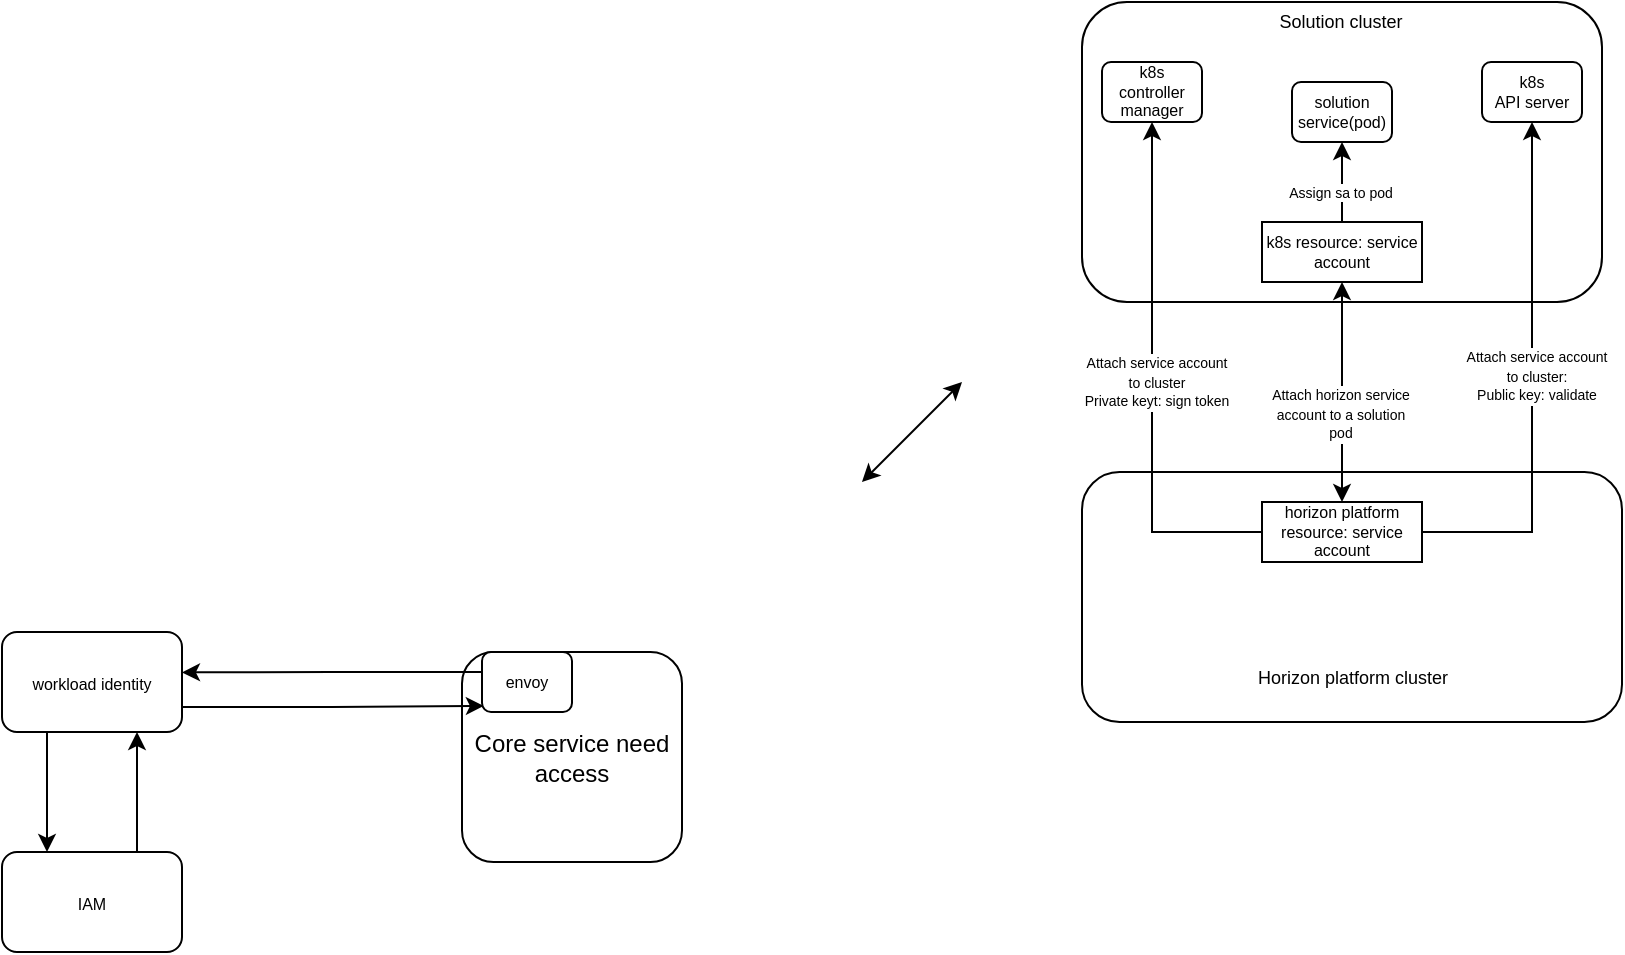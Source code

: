 <mxfile version="15.6.3" type="github" pages="3">
  <diagram id="b4ByG3n0g_XdcM6swtLX" name="Page-1">
    <mxGraphModel dx="1543" dy="423" grid="1" gridSize="10" guides="1" tooltips="1" connect="1" arrows="1" fold="1" page="1" pageScale="1" pageWidth="827" pageHeight="1169" math="0" shadow="0">
      <root>
        <mxCell id="0" />
        <mxCell id="1" parent="0" />
        <mxCell id="QcERvQICMJE9YjtgMvUy-2" value="" style="rounded=1;whiteSpace=wrap;html=1;" parent="1" vertex="1">
          <mxGeometry x="170" y="270" width="260" height="150" as="geometry" />
        </mxCell>
        <mxCell id="QcERvQICMJE9YjtgMvUy-4" value="Core service need&lt;br&gt;access" style="rounded=1;whiteSpace=wrap;html=1;" parent="1" vertex="1">
          <mxGeometry x="-140" y="595" width="110" height="105" as="geometry" />
        </mxCell>
        <mxCell id="J9pMrHEVpGNSI1H_bwjB-1" style="edgeStyle=orthogonalEdgeStyle;rounded=0;orthogonalLoop=1;jettySize=auto;html=1;exitX=0.25;exitY=1;exitDx=0;exitDy=0;entryX=0.25;entryY=0;entryDx=0;entryDy=0;" parent="1" source="QcERvQICMJE9YjtgMvUy-9" target="QcERvQICMJE9YjtgMvUy-12" edge="1">
          <mxGeometry relative="1" as="geometry" />
        </mxCell>
        <mxCell id="J9pMrHEVpGNSI1H_bwjB-3" style="edgeStyle=orthogonalEdgeStyle;rounded=0;orthogonalLoop=1;jettySize=auto;html=1;exitX=1;exitY=0.75;exitDx=0;exitDy=0;entryX=0.021;entryY=0.898;entryDx=0;entryDy=0;entryPerimeter=0;" parent="1" source="QcERvQICMJE9YjtgMvUy-9" target="QcERvQICMJE9YjtgMvUy-10" edge="1">
          <mxGeometry relative="1" as="geometry" />
        </mxCell>
        <mxCell id="QcERvQICMJE9YjtgMvUy-9" value="&lt;font style=&quot;font-size: 8px&quot;&gt;workload identity&lt;/font&gt;" style="rounded=1;whiteSpace=wrap;html=1;" parent="1" vertex="1">
          <mxGeometry x="-370" y="585" width="90" height="50" as="geometry" />
        </mxCell>
        <mxCell id="QcERvQICMJE9YjtgMvUy-11" style="edgeStyle=orthogonalEdgeStyle;rounded=0;orthogonalLoop=1;jettySize=auto;html=1;exitX=0;exitY=0.25;exitDx=0;exitDy=0;entryX=1;entryY=0.404;entryDx=0;entryDy=0;entryPerimeter=0;fontSize=8;" parent="1" source="QcERvQICMJE9YjtgMvUy-10" target="QcERvQICMJE9YjtgMvUy-9" edge="1">
          <mxGeometry relative="1" as="geometry">
            <Array as="points">
              <mxPoint x="-130" y="605" />
              <mxPoint x="-205" y="605" />
            </Array>
          </mxGeometry>
        </mxCell>
        <mxCell id="QcERvQICMJE9YjtgMvUy-10" value="envoy" style="rounded=1;whiteSpace=wrap;html=1;fontSize=8;" parent="1" vertex="1">
          <mxGeometry x="-130" y="595" width="45" height="30" as="geometry" />
        </mxCell>
        <mxCell id="J9pMrHEVpGNSI1H_bwjB-2" style="edgeStyle=orthogonalEdgeStyle;rounded=0;orthogonalLoop=1;jettySize=auto;html=1;exitX=0.75;exitY=0;exitDx=0;exitDy=0;entryX=0.75;entryY=1;entryDx=0;entryDy=0;" parent="1" source="QcERvQICMJE9YjtgMvUy-12" target="QcERvQICMJE9YjtgMvUy-9" edge="1">
          <mxGeometry relative="1" as="geometry" />
        </mxCell>
        <mxCell id="QcERvQICMJE9YjtgMvUy-12" value="&lt;font style=&quot;font-size: 8px&quot;&gt;IAM&lt;/font&gt;" style="rounded=1;whiteSpace=wrap;html=1;" parent="1" vertex="1">
          <mxGeometry x="-370" y="695" width="90" height="50" as="geometry" />
        </mxCell>
        <mxCell id="Q-bXFTrbB7c0WMLXX80c-1" value="k8s&lt;br&gt;controller manager" style="rounded=1;whiteSpace=wrap;html=1;fontSize=8;" vertex="1" parent="1">
          <mxGeometry x="180" y="300" width="50" height="30" as="geometry" />
        </mxCell>
        <mxCell id="Q-bXFTrbB7c0WMLXX80c-2" value="k8s&lt;br&gt;API server" style="rounded=1;whiteSpace=wrap;html=1;fontSize=8;" vertex="1" parent="1">
          <mxGeometry x="370" y="300" width="50" height="30" as="geometry" />
        </mxCell>
        <mxCell id="Q-bXFTrbB7c0WMLXX80c-16" style="edgeStyle=orthogonalEdgeStyle;rounded=0;orthogonalLoop=1;jettySize=auto;html=1;exitX=0.5;exitY=0;exitDx=0;exitDy=0;entryX=0.5;entryY=1;entryDx=0;entryDy=0;fontSize=8;" edge="1" parent="1" source="Q-bXFTrbB7c0WMLXX80c-4" target="Q-bXFTrbB7c0WMLXX80c-15">
          <mxGeometry relative="1" as="geometry" />
        </mxCell>
        <mxCell id="Q-bXFTrbB7c0WMLXX80c-17" value="&lt;font style=&quot;font-size: 7px&quot;&gt;Assign sa to pod&lt;/font&gt;" style="edgeLabel;html=1;align=center;verticalAlign=middle;resizable=0;points=[];fontSize=8;" vertex="1" connectable="0" parent="Q-bXFTrbB7c0WMLXX80c-16">
          <mxGeometry x="-0.255" y="1" relative="1" as="geometry">
            <mxPoint as="offset" />
          </mxGeometry>
        </mxCell>
        <mxCell id="Q-bXFTrbB7c0WMLXX80c-4" value="k8s resource: service account" style="rounded=0;whiteSpace=wrap;html=1;fontSize=8;" vertex="1" parent="1">
          <mxGeometry x="260" y="380" width="80" height="30" as="geometry" />
        </mxCell>
        <mxCell id="Q-bXFTrbB7c0WMLXX80c-5" value="" style="rounded=1;whiteSpace=wrap;html=1;fontSize=8;" vertex="1" parent="1">
          <mxGeometry x="170" y="505" width="270" height="125" as="geometry" />
        </mxCell>
        <mxCell id="Q-bXFTrbB7c0WMLXX80c-10" style="edgeStyle=orthogonalEdgeStyle;rounded=0;orthogonalLoop=1;jettySize=auto;html=1;exitX=0;exitY=0.5;exitDx=0;exitDy=0;entryX=0.5;entryY=1;entryDx=0;entryDy=0;fontSize=8;" edge="1" parent="1" source="Q-bXFTrbB7c0WMLXX80c-6" target="Q-bXFTrbB7c0WMLXX80c-1">
          <mxGeometry relative="1" as="geometry" />
        </mxCell>
        <mxCell id="Q-bXFTrbB7c0WMLXX80c-11" value="&lt;font style=&quot;font-size: 7px&quot;&gt;Attach service account &lt;br&gt;to cluster&lt;br&gt;Private keyt: sign token&lt;/font&gt;" style="edgeLabel;html=1;align=center;verticalAlign=middle;resizable=0;points=[];fontSize=8;" vertex="1" connectable="0" parent="Q-bXFTrbB7c0WMLXX80c-10">
          <mxGeometry x="-0.001" y="-2" relative="1" as="geometry">
            <mxPoint as="offset" />
          </mxGeometry>
        </mxCell>
        <mxCell id="Q-bXFTrbB7c0WMLXX80c-12" style="edgeStyle=orthogonalEdgeStyle;rounded=0;orthogonalLoop=1;jettySize=auto;html=1;exitX=1;exitY=0.5;exitDx=0;exitDy=0;fontSize=8;" edge="1" parent="1" source="Q-bXFTrbB7c0WMLXX80c-6" target="Q-bXFTrbB7c0WMLXX80c-2">
          <mxGeometry relative="1" as="geometry">
            <mxPoint x="510" y="350" as="targetPoint" />
          </mxGeometry>
        </mxCell>
        <mxCell id="Q-bXFTrbB7c0WMLXX80c-13" value="&lt;font style=&quot;font-size: 7px&quot;&gt;Attach service account &lt;br&gt;to cluster:&lt;br&gt;Public key: validate&lt;/font&gt;" style="edgeLabel;html=1;align=center;verticalAlign=middle;resizable=0;points=[];fontSize=8;" vertex="1" connectable="0" parent="Q-bXFTrbB7c0WMLXX80c-12">
          <mxGeometry x="0.022" y="-2" relative="1" as="geometry">
            <mxPoint as="offset" />
          </mxGeometry>
        </mxCell>
        <mxCell id="Q-bXFTrbB7c0WMLXX80c-6" value="horizon platform resource: service account" style="rounded=0;whiteSpace=wrap;html=1;fontSize=8;" vertex="1" parent="1">
          <mxGeometry x="260" y="520" width="80" height="30" as="geometry" />
        </mxCell>
        <mxCell id="Q-bXFTrbB7c0WMLXX80c-14" value="" style="endArrow=classic;startArrow=classic;html=1;rounded=0;fontSize=8;" edge="1" parent="1">
          <mxGeometry width="50" height="50" relative="1" as="geometry">
            <mxPoint x="60" y="510" as="sourcePoint" />
            <mxPoint x="110" y="460" as="targetPoint" />
          </mxGeometry>
        </mxCell>
        <mxCell id="Q-bXFTrbB7c0WMLXX80c-15" value="solution service(pod)" style="rounded=1;whiteSpace=wrap;html=1;fontSize=8;" vertex="1" parent="1">
          <mxGeometry x="275" y="310" width="50" height="30" as="geometry" />
        </mxCell>
        <mxCell id="Q-bXFTrbB7c0WMLXX80c-18" value="" style="endArrow=classic;startArrow=classic;html=1;rounded=0;fontSize=8;entryX=0.5;entryY=1;entryDx=0;entryDy=0;exitX=0.5;exitY=0;exitDx=0;exitDy=0;" edge="1" parent="1" source="Q-bXFTrbB7c0WMLXX80c-6" target="Q-bXFTrbB7c0WMLXX80c-4">
          <mxGeometry width="50" height="50" relative="1" as="geometry">
            <mxPoint x="520" y="520" as="sourcePoint" />
            <mxPoint x="570" y="470" as="targetPoint" />
          </mxGeometry>
        </mxCell>
        <mxCell id="Q-bXFTrbB7c0WMLXX80c-19" value="&lt;font style=&quot;font-size: 7px&quot;&gt;Attach horizon service&lt;br&gt;account to a solution&lt;br&gt;pod&lt;/font&gt;" style="edgeLabel;html=1;align=center;verticalAlign=middle;resizable=0;points=[];fontSize=8;" vertex="1" connectable="0" parent="Q-bXFTrbB7c0WMLXX80c-18">
          <mxGeometry x="-0.192" y="1" relative="1" as="geometry">
            <mxPoint as="offset" />
          </mxGeometry>
        </mxCell>
        <mxCell id="Q-bXFTrbB7c0WMLXX80c-20" value="&lt;font style=&quot;font-size: 9px&quot;&gt;Horizon platform cluster&lt;/font&gt;" style="text;html=1;strokeColor=none;fillColor=none;align=center;verticalAlign=middle;whiteSpace=wrap;rounded=0;fontSize=7;" vertex="1" parent="1">
          <mxGeometry x="212.5" y="595" width="185" height="25" as="geometry" />
        </mxCell>
        <mxCell id="Q-bXFTrbB7c0WMLXX80c-21" value="&lt;font style=&quot;font-size: 9px&quot;&gt;Solution cluster&lt;/font&gt;" style="text;html=1;strokeColor=none;fillColor=none;align=center;verticalAlign=middle;whiteSpace=wrap;rounded=0;fontSize=7;" vertex="1" parent="1">
          <mxGeometry x="227.5" y="270" width="142.5" height="20" as="geometry" />
        </mxCell>
      </root>
    </mxGraphModel>
  </diagram>
  <diagram id="orOfWPRd16nNayoBNhuf" name="Page-2">
    <mxGraphModel dx="1503" dy="888" grid="1" gridSize="10" guides="1" tooltips="1" connect="1" arrows="1" fold="1" page="1" pageScale="1" pageWidth="827" pageHeight="1169" math="0" shadow="0">
      <root>
        <mxCell id="x3Psv9wIMixYnTsCgply-0" />
        <mxCell id="x3Psv9wIMixYnTsCgply-1" parent="x3Psv9wIMixYnTsCgply-0" />
      </root>
    </mxGraphModel>
  </diagram>
  <diagram id="FQC6kj_795ZJFNBx_DUS" name="Page-3">
    <mxGraphModel dx="716" dy="423" grid="1" gridSize="10" guides="1" tooltips="1" connect="1" arrows="1" fold="1" page="1" pageScale="1" pageWidth="827" pageHeight="1169" math="0" shadow="0">
      <root>
        <mxCell id="AEApJBpo0z5xCWg6R1o6-0" />
        <mxCell id="AEApJBpo0z5xCWg6R1o6-1" parent="AEApJBpo0z5xCWg6R1o6-0" />
        <mxCell id="cl8YVSSVURVslZZRqB2N-0" value="Service account" style="shape=table;startSize=30;container=1;collapsible=1;childLayout=tableLayout;fixedRows=1;rowLines=0;fontStyle=1;align=center;resizeLast=1;" vertex="1" parent="AEApJBpo0z5xCWg6R1o6-1">
          <mxGeometry x="220" y="350" width="140" height="120" as="geometry">
            <mxRectangle x="340" y="290" width="120" height="30" as="alternateBounds" />
          </mxGeometry>
        </mxCell>
        <mxCell id="cl8YVSSVURVslZZRqB2N-1" value="" style="shape=partialRectangle;collapsible=0;dropTarget=0;pointerEvents=0;fillColor=none;top=0;left=0;bottom=1;right=0;points=[[0,0.5],[1,0.5]];portConstraint=eastwest;" vertex="1" parent="cl8YVSSVURVslZZRqB2N-0">
          <mxGeometry y="30" width="140" height="30" as="geometry" />
        </mxCell>
        <mxCell id="cl8YVSSVURVslZZRqB2N-2" value="PK" style="shape=partialRectangle;connectable=0;fillColor=none;top=0;left=0;bottom=0;right=0;fontStyle=1;overflow=hidden;" vertex="1" parent="cl8YVSSVURVslZZRqB2N-1">
          <mxGeometry width="30" height="30" as="geometry">
            <mxRectangle width="30" height="30" as="alternateBounds" />
          </mxGeometry>
        </mxCell>
        <mxCell id="cl8YVSSVURVslZZRqB2N-3" value="UniqueID" style="shape=partialRectangle;connectable=0;fillColor=none;top=0;left=0;bottom=0;right=0;align=left;spacingLeft=6;fontStyle=5;overflow=hidden;" vertex="1" parent="cl8YVSSVURVslZZRqB2N-1">
          <mxGeometry x="30" width="110" height="30" as="geometry">
            <mxRectangle width="110" height="30" as="alternateBounds" />
          </mxGeometry>
        </mxCell>
        <mxCell id="cl8YVSSVURVslZZRqB2N-4" value="" style="shape=partialRectangle;collapsible=0;dropTarget=0;pointerEvents=0;fillColor=none;top=0;left=0;bottom=0;right=0;points=[[0,0.5],[1,0.5]];portConstraint=eastwest;" vertex="1" parent="cl8YVSSVURVslZZRqB2N-0">
          <mxGeometry y="60" width="140" height="30" as="geometry" />
        </mxCell>
        <mxCell id="cl8YVSSVURVslZZRqB2N-5" value="" style="shape=partialRectangle;connectable=0;fillColor=none;top=0;left=0;bottom=0;right=0;editable=1;overflow=hidden;" vertex="1" parent="cl8YVSSVURVslZZRqB2N-4">
          <mxGeometry width="30" height="30" as="geometry">
            <mxRectangle width="30" height="30" as="alternateBounds" />
          </mxGeometry>
        </mxCell>
        <mxCell id="cl8YVSSVURVslZZRqB2N-6" value="RSA key pairs(horizon &#xa;managed &amp; &#xa;user managed)" style="shape=partialRectangle;connectable=0;fillColor=none;top=0;left=0;bottom=0;right=0;align=left;spacingLeft=6;overflow=hidden;fontSize=8;" vertex="1" parent="cl8YVSSVURVslZZRqB2N-4">
          <mxGeometry x="30" width="110" height="30" as="geometry">
            <mxRectangle width="110" height="30" as="alternateBounds" />
          </mxGeometry>
        </mxCell>
        <mxCell id="cl8YVSSVURVslZZRqB2N-7" value="" style="shape=partialRectangle;collapsible=0;dropTarget=0;pointerEvents=0;fillColor=none;top=0;left=0;bottom=0;right=0;points=[[0,0.5],[1,0.5]];portConstraint=eastwest;" vertex="1" parent="cl8YVSSVURVslZZRqB2N-0">
          <mxGeometry y="90" width="140" height="30" as="geometry" />
        </mxCell>
        <mxCell id="cl8YVSSVURVslZZRqB2N-8" value="" style="shape=partialRectangle;connectable=0;fillColor=none;top=0;left=0;bottom=0;right=0;editable=1;overflow=hidden;" vertex="1" parent="cl8YVSSVURVslZZRqB2N-7">
          <mxGeometry width="30" height="30" as="geometry">
            <mxRectangle width="30" height="30" as="alternateBounds" />
          </mxGeometry>
        </mxCell>
        <mxCell id="cl8YVSSVURVslZZRqB2N-9" value="role_bindings" style="shape=partialRectangle;connectable=0;fillColor=none;top=0;left=0;bottom=0;right=0;align=left;spacingLeft=6;overflow=hidden;" vertex="1" parent="cl8YVSSVURVslZZRqB2N-7">
          <mxGeometry x="30" width="110" height="30" as="geometry">
            <mxRectangle width="110" height="30" as="alternateBounds" />
          </mxGeometry>
        </mxCell>
        <mxCell id="cl8YVSSVURVslZZRqB2N-15" value="" style="shape=partialRectangle;collapsible=0;dropTarget=0;pointerEvents=0;fillColor=none;top=0;left=0;bottom=0;right=0;points=[[0,0.5],[1,0.5]];portConstraint=eastwest;" vertex="1" parent="AEApJBpo0z5xCWg6R1o6-1">
          <mxGeometry x="340" y="440" width="270" height="30" as="geometry" />
        </mxCell>
        <mxCell id="cl8YVSSVURVslZZRqB2N-16" value="" style="shape=partialRectangle;connectable=0;fillColor=none;top=0;left=0;bottom=0;right=0;editable=1;overflow=hidden;" vertex="1" parent="cl8YVSSVURVslZZRqB2N-15">
          <mxGeometry width="30" height="30" as="geometry">
            <mxRectangle width="30" height="30" as="alternateBounds" />
          </mxGeometry>
        </mxCell>
      </root>
    </mxGraphModel>
  </diagram>
</mxfile>
